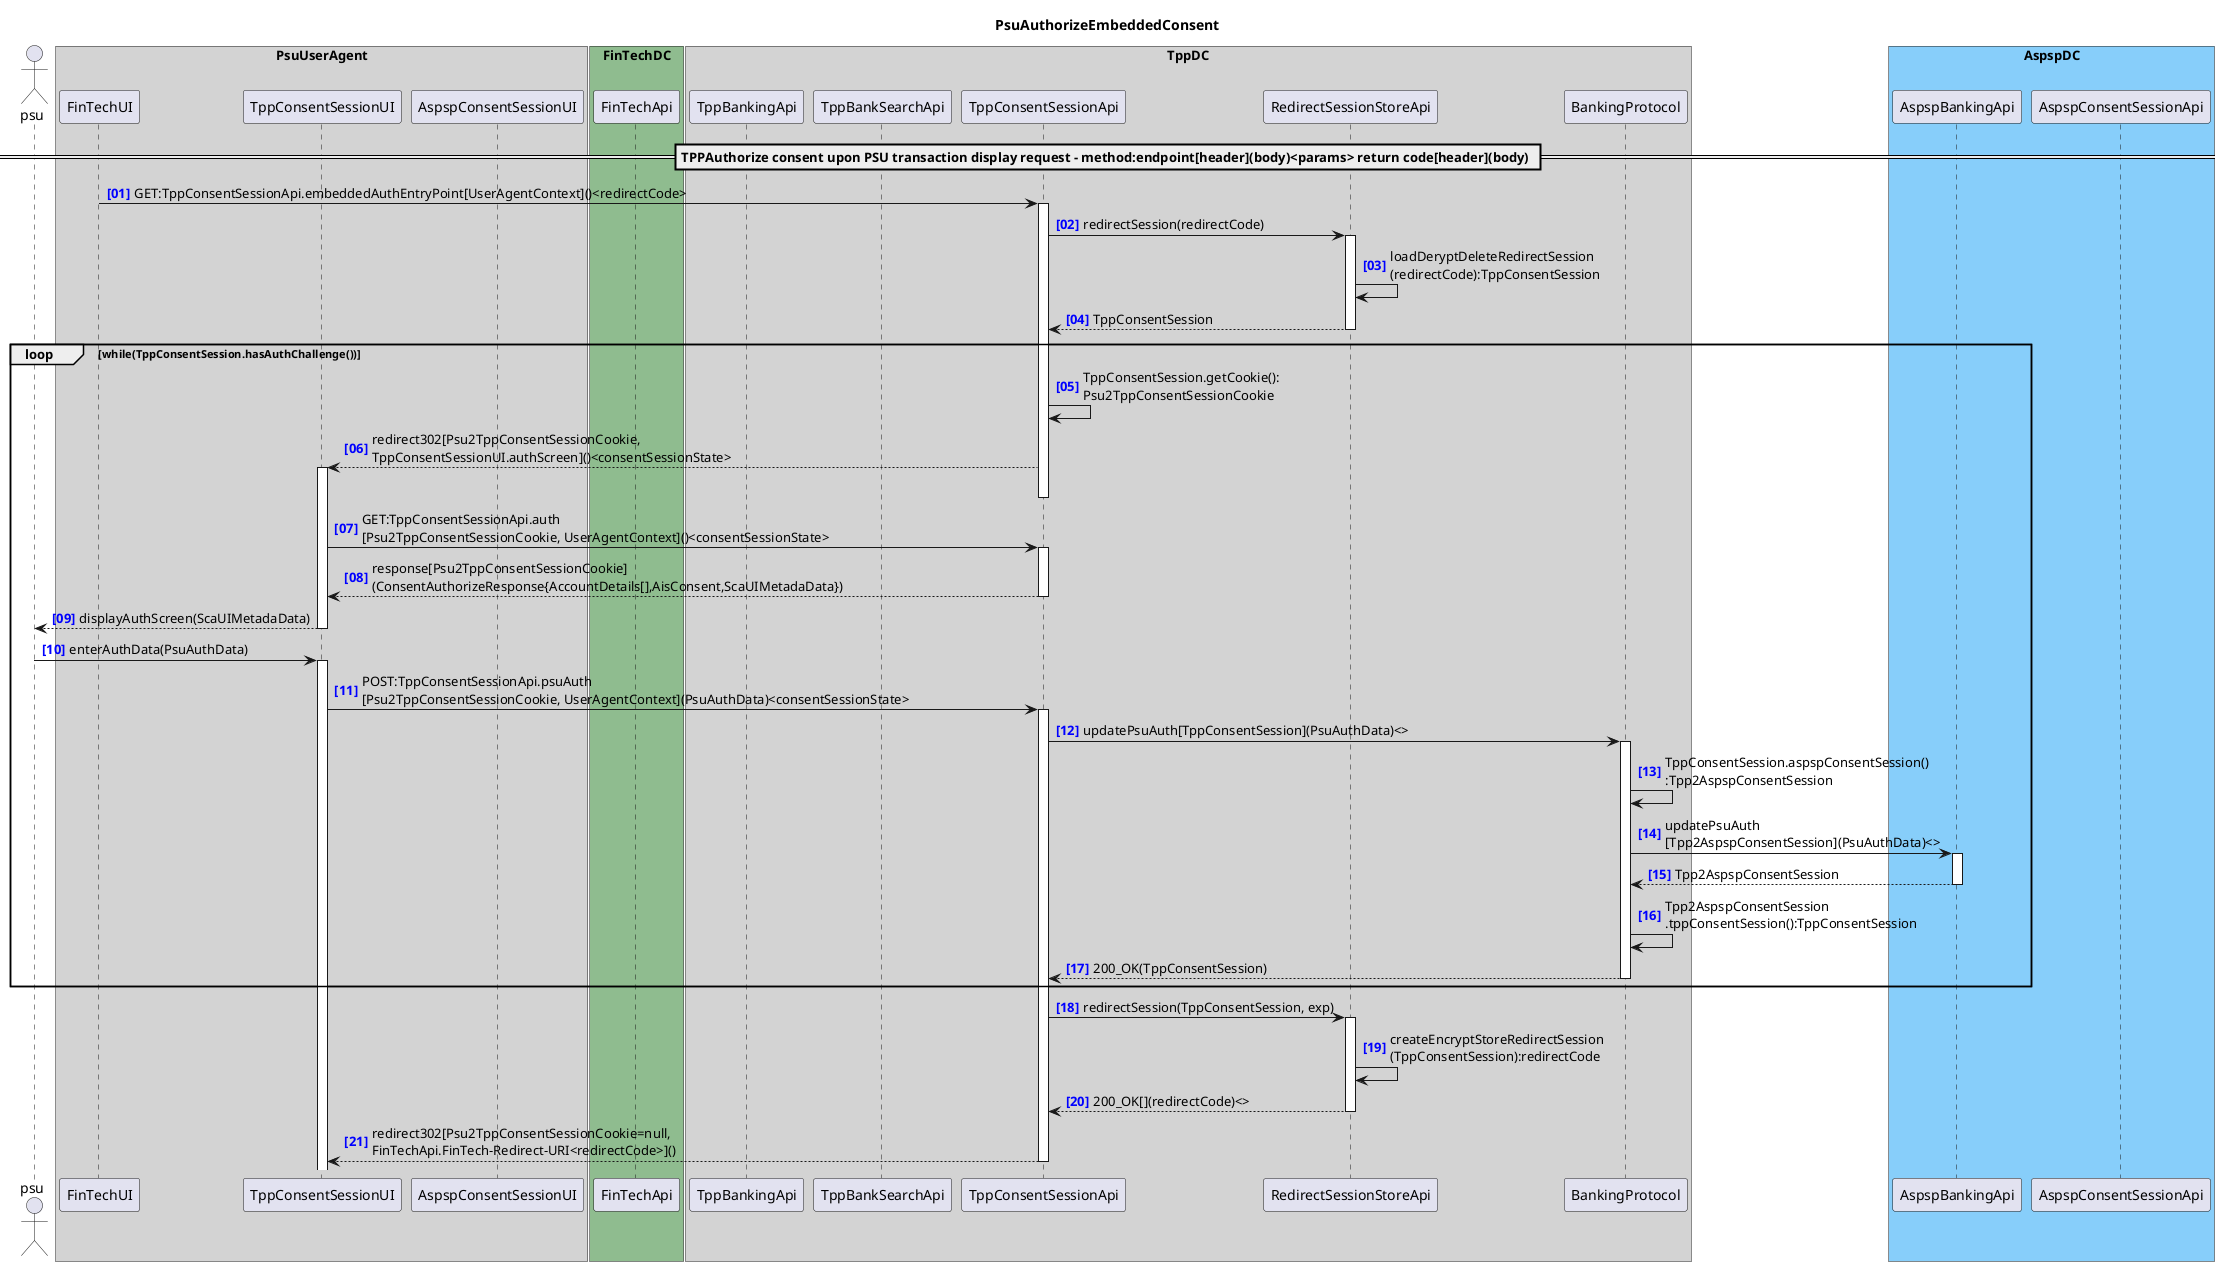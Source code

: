 @startuml PsuAuthorizeEmbeddedConsent
title PsuAuthorizeEmbeddedConsent
autonumber "<b><color blue>[00]"
actor psu

box "PsuUserAgent" #LightGray
    participant "FinTechUI" as FinTechUI
    participant "TppConsentSessionUI" as TppConsentSessionUI
    participant "AspspConsentSessionUI" as AspspConsentSessionUI
end box
box "FinTechDC" #DarkSeaGreen
    participant "FinTechApi" as FinTechApi
end box
box "TppDC" #LightGray
    participant "TppBankingApi" as TppBankingApi
    participant "TppBankSearchApi" as TppBankSearchApi
    participant "TppConsentSessionApi" as TppConsentSessionApi

    participant "RedirectSessionStoreApi" as RedirectSessionStoreApi
    participant "BankingProtocol" as BankingProtocol
end box
box "AspspDC" #LightSkyBlue
	participant "AspspBankingApi" as AspspBankingApi
    participant "AspspConsentSessionApi" as AspspConsentSessionApi
end box
== TPPAuthorize consent upon PSU transaction display request - method:endpoint[header](body)<params> return code[header](body) ==

FinTechUI -> TppConsentSessionApi ++ : GET:TppConsentSessionApi.embeddedAuthEntryPoint[UserAgentContext]()<redirectCode>
TppConsentSessionApi -> RedirectSessionStoreApi ++ : redirectSession(redirectCode)
RedirectSessionStoreApi -> RedirectSessionStoreApi : loadDeryptDeleteRedirectSession\n(redirectCode):TppConsentSession
return TppConsentSession
loop while(TppConsentSession.hasAuthChallenge())
    TppConsentSessionApi -> TppConsentSessionApi : TppConsentSession.getCookie():\nPsu2TppConsentSessionCookie
    TppConsentSessionApi --> TppConsentSessionUI ++ : redirect302[Psu2TppConsentSessionCookie,\nTppConsentSessionUI.authScreen]()<consentSessionState>
    deactivate TppConsentSessionApi
    TppConsentSessionUI -> TppConsentSessionApi ++ : GET:TppConsentSessionApi.auth\n[Psu2TppConsentSessionCookie, UserAgentContext]()<consentSessionState>
    return response[Psu2TppConsentSessionCookie]\n(ConsentAuthorizeResponse{AccountDetails[],AisConsent,ScaUIMetadaData})
    TppConsentSessionUI --> psu : displayAuthScreen(ScaUIMetadaData)
    deactivate TppConsentSessionUI
    psu -> TppConsentSessionUI ++ : enterAuthData(PsuAuthData)
    TppConsentSessionUI -> TppConsentSessionApi ++ : POST:TppConsentSessionApi.psuAuth\n[Psu2TppConsentSessionCookie, UserAgentContext](PsuAuthData)<consentSessionState>
    TppConsentSessionApi -> BankingProtocol ++ : updatePsuAuth[TppConsentSession](PsuAuthData)<>
    BankingProtocol -> BankingProtocol : TppConsentSession.aspspConsentSession()\n:Tpp2AspspConsentSession
    BankingProtocol -> AspspBankingApi ++ : updatePsuAuth\n[Tpp2AspspConsentSession](PsuAuthData)<>
    return Tpp2AspspConsentSession
    BankingProtocol -> BankingProtocol : Tpp2AspspConsentSession\n.tppConsentSession():TppConsentSession
    return 200_OK(TppConsentSession)
end
TppConsentSessionApi -> RedirectSessionStoreApi ++ : redirectSession(TppConsentSession, exp)
RedirectSessionStoreApi -> RedirectSessionStoreApi : createEncryptStoreRedirectSession\n(TppConsentSession):redirectCode
return 200_OK[](redirectCode)<>
return redirect302[Psu2TppConsentSessionCookie=null,\nFinTechApi.FinTech-Redirect-URI<redirectCode>]()
@enduml
